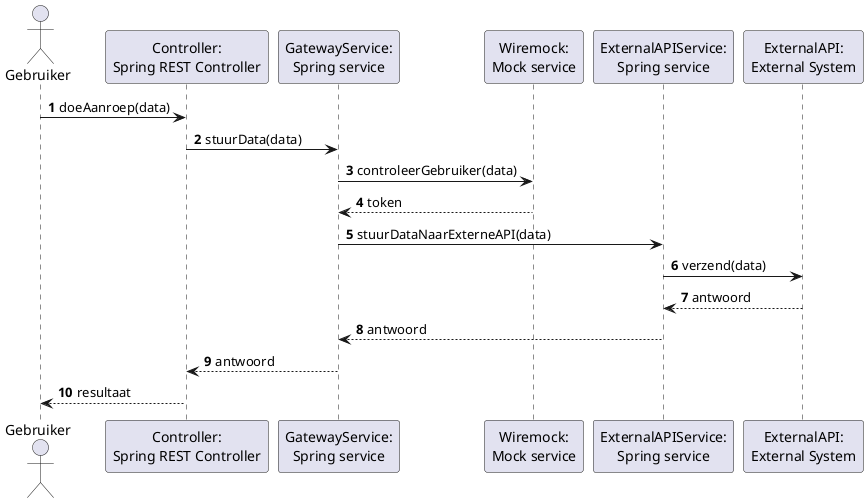 @startuml

actor Gebruiker

autonumber

participant Controller as "Controller:\nSpring REST Controller"
participant GatewayService as "GatewayService:\nSpring service"
participant Wiremock as "Wiremock:\nMock service"
participant ExternalAPIService as "ExternalAPIService:\nSpring service"
participant ExternalAPI as "ExternalAPI:\nExternal System"

Gebruiker -> Controller: doeAanroep(data)
Controller -> GatewayService: stuurData(data)
GatewayService -> Wiremock: controleerGebruiker(data)
Wiremock --> GatewayService: token
GatewayService -> ExternalAPIService: stuurDataNaarExterneAPI(data)
ExternalAPIService -> ExternalAPI: verzend(data)
ExternalAPI --> ExternalAPIService: antwoord
ExternalAPIService --> GatewayService: antwoord
GatewayService --> Controller: antwoord
Controller --> Gebruiker: resultaat

@enduml